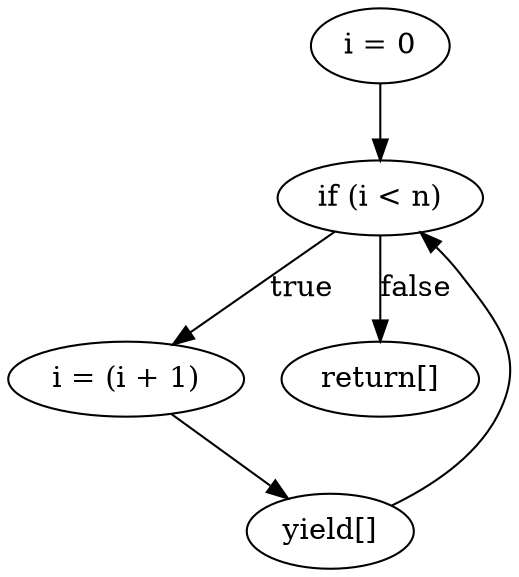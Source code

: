 digraph {
    0 [ label = "i = 0" ]
    1 [ label = "if (i < n)" ]
    2 [ label = "i = (i + 1)" ]
    3 [ label = "yield[]" ]
    4 [ label = "return[]" ]
    0 -> 1 [ label = "" ]
    1 -> 2 [ label = "true" ]
    2 -> 3 [ label = "" ]
    3 -> 1 [ label = "" ]
    1 -> 4 [ label = "false" ]
}
